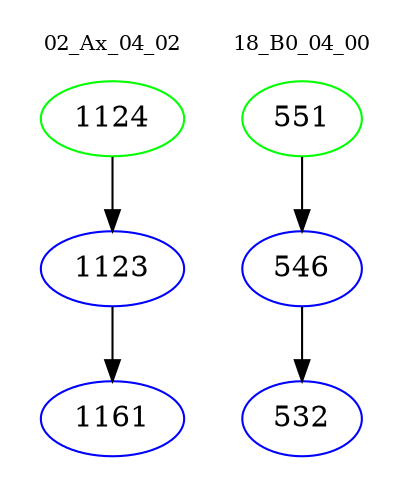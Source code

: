 digraph{
subgraph cluster_0 {
color = white
label = "02_Ax_04_02";
fontsize=10;
T0_1124 [label="1124", color="green"]
T0_1124 -> T0_1123 [color="black"]
T0_1123 [label="1123", color="blue"]
T0_1123 -> T0_1161 [color="black"]
T0_1161 [label="1161", color="blue"]
}
subgraph cluster_1 {
color = white
label = "18_B0_04_00";
fontsize=10;
T1_551 [label="551", color="green"]
T1_551 -> T1_546 [color="black"]
T1_546 [label="546", color="blue"]
T1_546 -> T1_532 [color="black"]
T1_532 [label="532", color="blue"]
}
}

